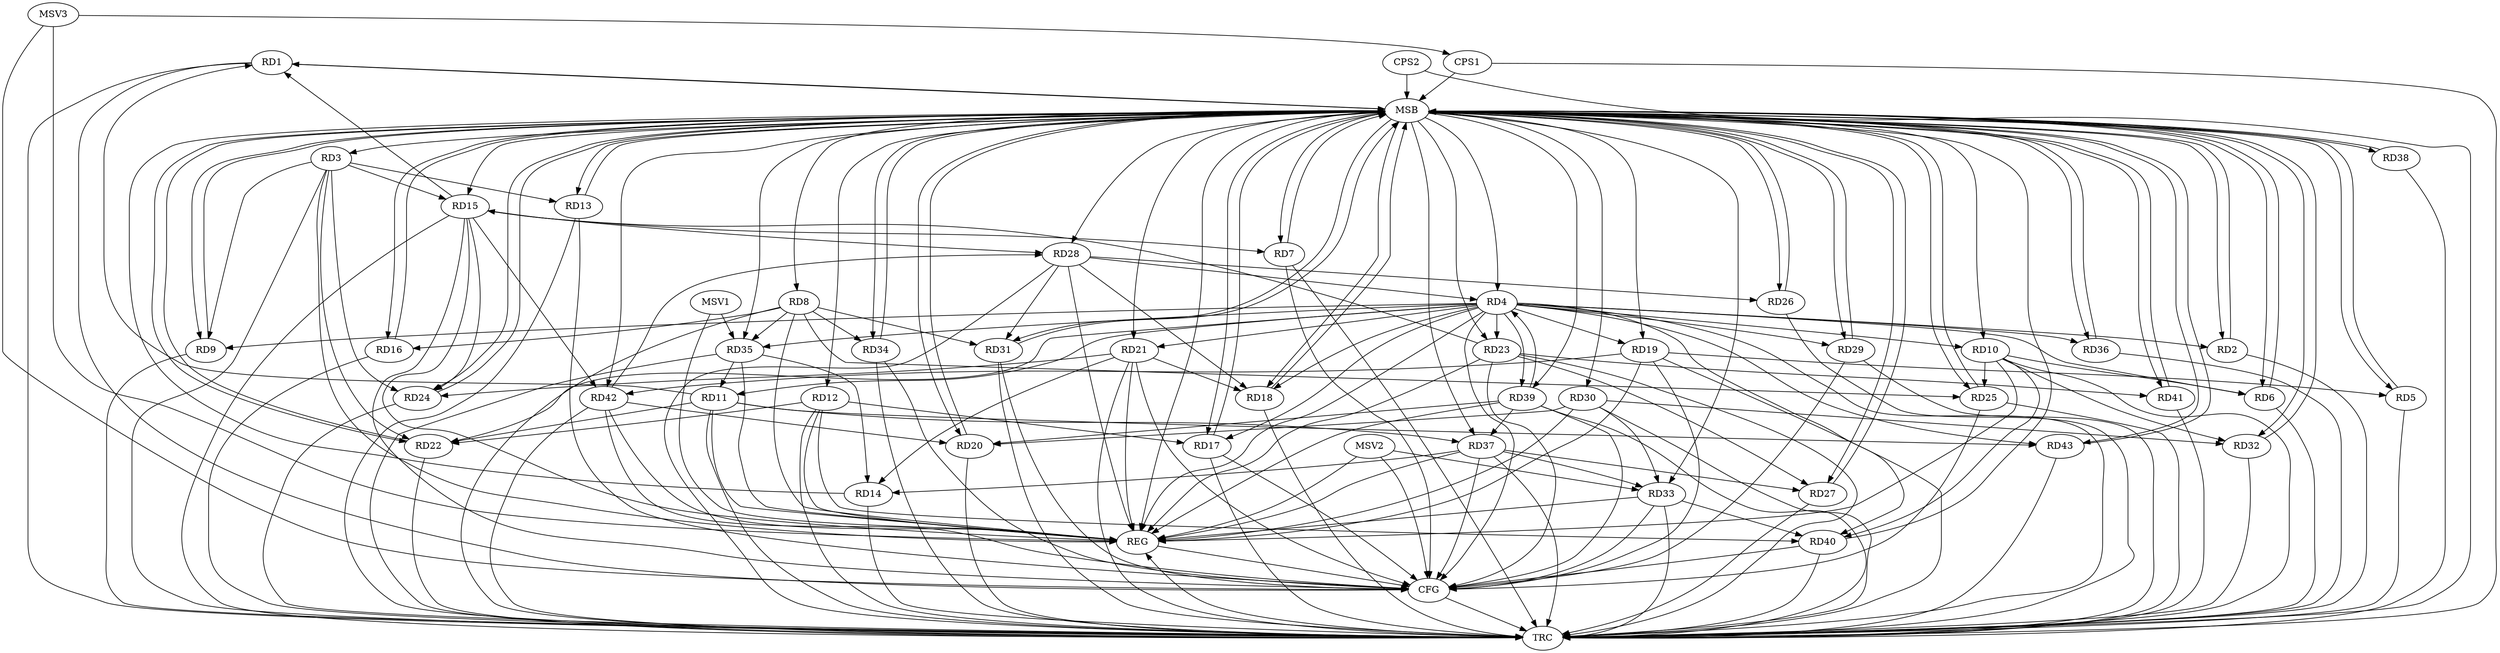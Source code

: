 strict digraph G {
  RD1 [ label="RD1" ];
  RD2 [ label="RD2" ];
  RD3 [ label="RD3" ];
  RD4 [ label="RD4" ];
  RD5 [ label="RD5" ];
  RD6 [ label="RD6" ];
  RD7 [ label="RD7" ];
  RD8 [ label="RD8" ];
  RD9 [ label="RD9" ];
  RD10 [ label="RD10" ];
  RD11 [ label="RD11" ];
  RD12 [ label="RD12" ];
  RD13 [ label="RD13" ];
  RD14 [ label="RD14" ];
  RD15 [ label="RD15" ];
  RD16 [ label="RD16" ];
  RD17 [ label="RD17" ];
  RD18 [ label="RD18" ];
  RD19 [ label="RD19" ];
  RD20 [ label="RD20" ];
  RD21 [ label="RD21" ];
  RD22 [ label="RD22" ];
  RD23 [ label="RD23" ];
  RD24 [ label="RD24" ];
  RD25 [ label="RD25" ];
  RD26 [ label="RD26" ];
  RD27 [ label="RD27" ];
  RD28 [ label="RD28" ];
  RD29 [ label="RD29" ];
  RD30 [ label="RD30" ];
  RD31 [ label="RD31" ];
  RD32 [ label="RD32" ];
  RD33 [ label="RD33" ];
  RD34 [ label="RD34" ];
  RD35 [ label="RD35" ];
  RD36 [ label="RD36" ];
  RD37 [ label="RD37" ];
  RD38 [ label="RD38" ];
  RD39 [ label="RD39" ];
  RD40 [ label="RD40" ];
  RD41 [ label="RD41" ];
  RD42 [ label="RD42" ];
  RD43 [ label="RD43" ];
  CPS1 [ label="CPS1" ];
  CPS2 [ label="CPS2" ];
  REG [ label="REG" ];
  MSB [ label="MSB" ];
  CFG [ label="CFG" ];
  TRC [ label="TRC" ];
  MSV1 [ label="MSV1" ];
  MSV2 [ label="MSV2" ];
  MSV3 [ label="MSV3" ];
  RD11 -> RD1;
  RD15 -> RD1;
  RD3 -> RD9;
  RD3 -> RD13;
  RD3 -> RD15;
  RD3 -> RD22;
  RD3 -> RD24;
  RD4 -> RD9;
  RD4 -> RD11;
  RD4 -> RD23;
  RD28 -> RD4;
  RD4 -> RD39;
  RD39 -> RD4;
  RD4 -> RD40;
  RD19 -> RD5;
  RD10 -> RD6;
  RD15 -> RD7;
  RD8 -> RD16;
  RD8 -> RD25;
  RD8 -> RD31;
  RD8 -> RD34;
  RD8 -> RD35;
  RD10 -> RD25;
  RD10 -> RD32;
  RD10 -> RD40;
  RD11 -> RD22;
  RD35 -> RD11;
  RD11 -> RD37;
  RD11 -> RD43;
  RD12 -> RD17;
  RD12 -> RD22;
  RD12 -> RD40;
  RD21 -> RD14;
  RD35 -> RD14;
  RD37 -> RD14;
  RD23 -> RD15;
  RD15 -> RD24;
  RD15 -> RD28;
  RD15 -> RD42;
  RD21 -> RD18;
  RD28 -> RD18;
  RD19 -> RD42;
  RD30 -> RD20;
  RD39 -> RD20;
  RD42 -> RD20;
  RD21 -> RD24;
  RD23 -> RD27;
  RD23 -> RD41;
  RD28 -> RD26;
  RD37 -> RD27;
  RD28 -> RD31;
  RD42 -> RD28;
  RD30 -> RD32;
  RD30 -> RD33;
  RD37 -> RD33;
  RD33 -> RD40;
  RD39 -> RD37;
  RD3 -> REG;
  RD4 -> REG;
  RD8 -> REG;
  RD10 -> REG;
  RD11 -> REG;
  RD12 -> REG;
  RD15 -> REG;
  RD19 -> REG;
  RD21 -> REG;
  RD23 -> REG;
  RD28 -> REG;
  RD30 -> REG;
  RD33 -> REG;
  RD35 -> REG;
  RD37 -> REG;
  RD39 -> REG;
  RD42 -> REG;
  RD1 -> MSB;
  MSB -> RD3;
  MSB -> RD29;
  MSB -> REG;
  RD2 -> MSB;
  MSB -> RD4;
  MSB -> RD6;
  MSB -> RD9;
  MSB -> RD31;
  MSB -> RD42;
  RD5 -> MSB;
  MSB -> RD15;
  RD6 -> MSB;
  MSB -> RD2;
  MSB -> RD5;
  MSB -> RD21;
  MSB -> RD24;
  MSB -> RD36;
  MSB -> RD38;
  MSB -> RD41;
  RD7 -> MSB;
  MSB -> RD8;
  MSB -> RD33;
  MSB -> RD34;
  RD9 -> MSB;
  MSB -> RD10;
  RD13 -> MSB;
  RD14 -> MSB;
  MSB -> RD13;
  MSB -> RD16;
  RD16 -> MSB;
  RD17 -> MSB;
  MSB -> RD26;
  RD18 -> MSB;
  MSB -> RD7;
  MSB -> RD22;
  MSB -> RD35;
  MSB -> RD43;
  RD20 -> MSB;
  MSB -> RD23;
  MSB -> RD28;
  RD22 -> MSB;
  MSB -> RD30;
  MSB -> RD32;
  MSB -> RD37;
  RD24 -> MSB;
  MSB -> RD1;
  MSB -> RD25;
  RD25 -> MSB;
  MSB -> RD12;
  MSB -> RD17;
  RD26 -> MSB;
  MSB -> RD20;
  RD27 -> MSB;
  RD29 -> MSB;
  RD31 -> MSB;
  RD32 -> MSB;
  MSB -> RD19;
  MSB -> RD27;
  MSB -> RD39;
  RD34 -> MSB;
  RD36 -> MSB;
  RD38 -> MSB;
  RD40 -> MSB;
  RD41 -> MSB;
  RD43 -> MSB;
  CPS1 -> MSB;
  MSB -> RD18;
  CPS2 -> MSB;
  RD23 -> CFG;
  RD42 -> CFG;
  RD29 -> CFG;
  RD33 -> CFG;
  RD7 -> CFG;
  RD40 -> CFG;
  RD1 -> CFG;
  RD39 -> CFG;
  RD34 -> CFG;
  RD19 -> CFG;
  RD25 -> CFG;
  RD21 -> CFG;
  RD37 -> CFG;
  RD15 -> CFG;
  RD13 -> CFG;
  RD4 -> CFG;
  RD17 -> CFG;
  RD31 -> CFG;
  REG -> CFG;
  RD1 -> TRC;
  RD2 -> TRC;
  RD3 -> TRC;
  RD4 -> TRC;
  RD5 -> TRC;
  RD6 -> TRC;
  RD7 -> TRC;
  RD8 -> TRC;
  RD9 -> TRC;
  RD10 -> TRC;
  RD11 -> TRC;
  RD12 -> TRC;
  RD13 -> TRC;
  RD14 -> TRC;
  RD15 -> TRC;
  RD16 -> TRC;
  RD17 -> TRC;
  RD18 -> TRC;
  RD19 -> TRC;
  RD20 -> TRC;
  RD21 -> TRC;
  RD22 -> TRC;
  RD23 -> TRC;
  RD24 -> TRC;
  RD25 -> TRC;
  RD26 -> TRC;
  RD27 -> TRC;
  RD28 -> TRC;
  RD29 -> TRC;
  RD30 -> TRC;
  RD31 -> TRC;
  RD32 -> TRC;
  RD33 -> TRC;
  RD34 -> TRC;
  RD35 -> TRC;
  RD36 -> TRC;
  RD37 -> TRC;
  RD38 -> TRC;
  RD39 -> TRC;
  RD40 -> TRC;
  RD41 -> TRC;
  RD42 -> TRC;
  RD43 -> TRC;
  CPS1 -> TRC;
  CPS2 -> TRC;
  CFG -> TRC;
  TRC -> REG;
  RD4 -> RD18;
  RD4 -> RD2;
  RD4 -> RD43;
  RD4 -> RD35;
  RD4 -> RD17;
  RD4 -> RD22;
  RD4 -> RD6;
  RD4 -> RD19;
  RD4 -> RD10;
  RD4 -> RD29;
  RD4 -> RD36;
  RD4 -> RD21;
  MSV1 -> RD35;
  MSV1 -> REG;
  MSV2 -> RD33;
  MSV2 -> REG;
  MSV2 -> CFG;
  MSV3 -> CPS1;
  MSV3 -> REG;
  MSV3 -> CFG;
}
